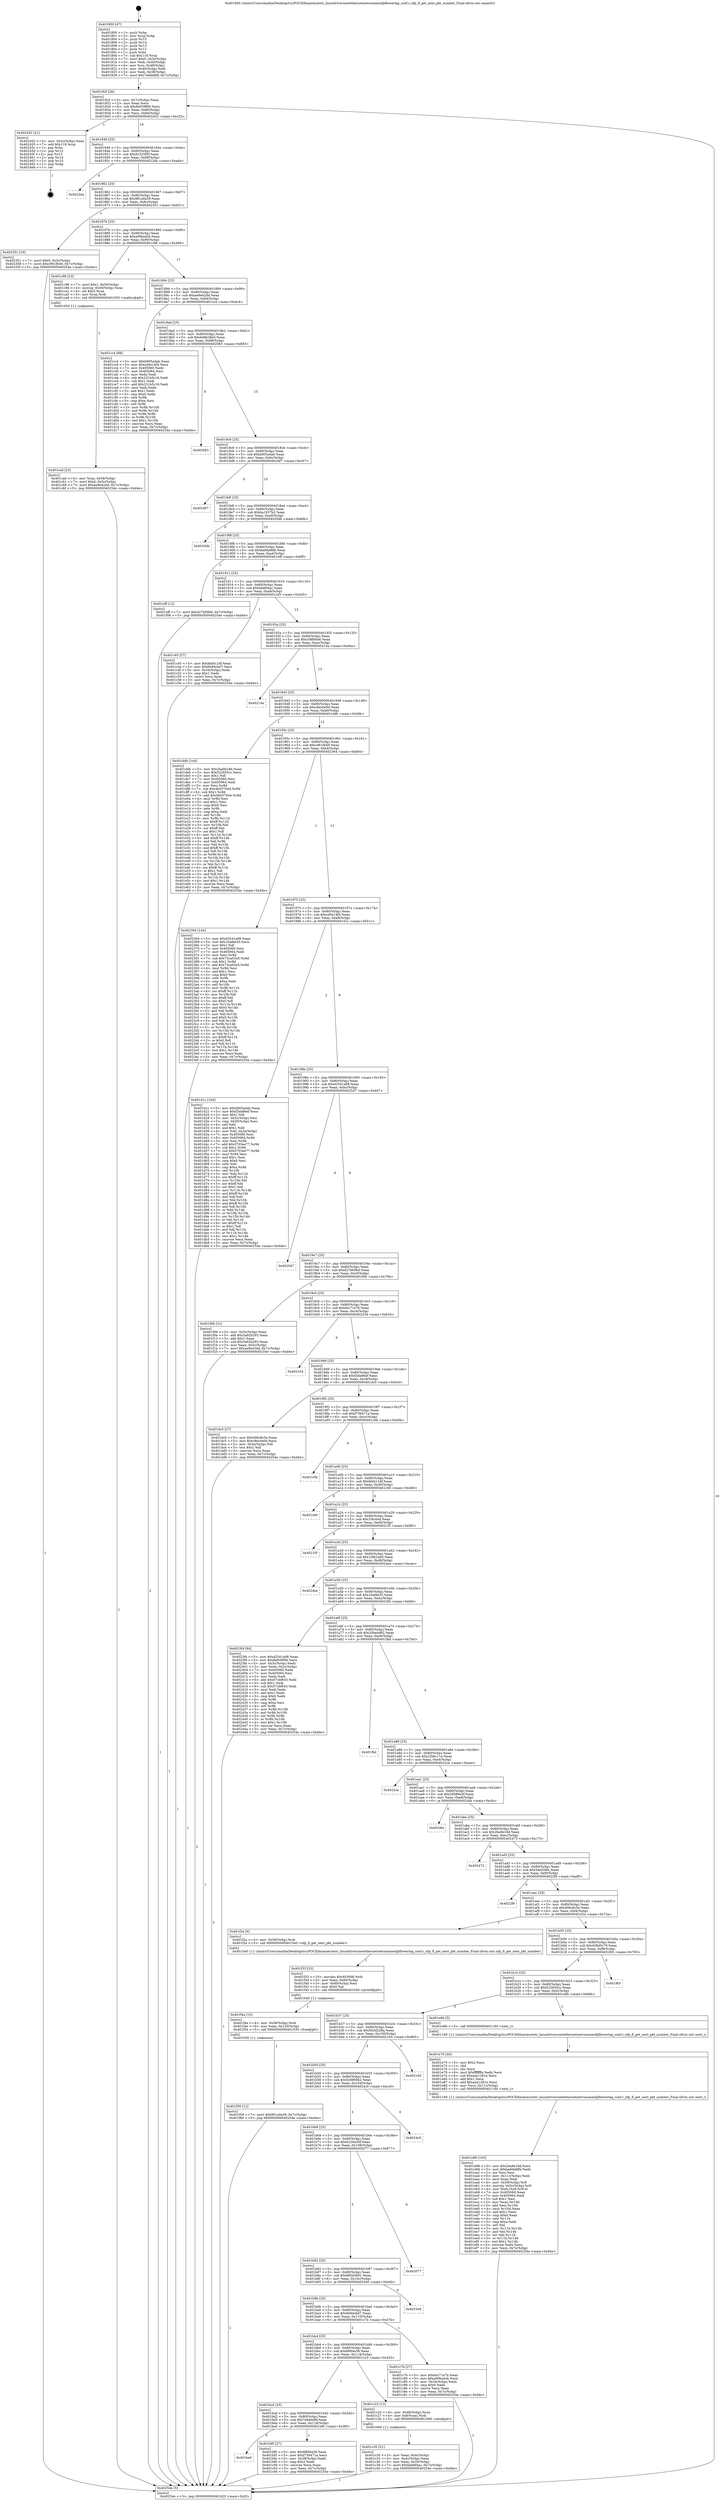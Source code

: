 digraph "0x401800" {
  label = "0x401800 (/mnt/c/Users/mathe/Desktop/tcc/POCII/binaries/extr_linuxdriversnetethernetnetronomenfpflowerlag_conf.c_nfp_fl_get_next_pkt_number_Final-ollvm.out::main(0))"
  labelloc = "t"
  node[shape=record]

  Entry [label="",width=0.3,height=0.3,shape=circle,fillcolor=black,style=filled]
  "0x40182f" [label="{
     0x40182f [26]\l
     | [instrs]\l
     &nbsp;&nbsp;0x40182f \<+3\>: mov -0x7c(%rbp),%eax\l
     &nbsp;&nbsp;0x401832 \<+2\>: mov %eax,%ecx\l
     &nbsp;&nbsp;0x401834 \<+6\>: sub $0x8e939f06,%ecx\l
     &nbsp;&nbsp;0x40183a \<+3\>: mov %eax,-0x80(%rbp)\l
     &nbsp;&nbsp;0x40183d \<+6\>: mov %ecx,-0x84(%rbp)\l
     &nbsp;&nbsp;0x401843 \<+6\>: je 0000000000402452 \<main+0xc52\>\l
  }"]
  "0x402452" [label="{
     0x402452 [21]\l
     | [instrs]\l
     &nbsp;&nbsp;0x402452 \<+3\>: mov -0x2c(%rbp),%eax\l
     &nbsp;&nbsp;0x402455 \<+7\>: add $0x118,%rsp\l
     &nbsp;&nbsp;0x40245c \<+1\>: pop %rbx\l
     &nbsp;&nbsp;0x40245d \<+2\>: pop %r12\l
     &nbsp;&nbsp;0x40245f \<+2\>: pop %r13\l
     &nbsp;&nbsp;0x402461 \<+2\>: pop %r14\l
     &nbsp;&nbsp;0x402463 \<+2\>: pop %r15\l
     &nbsp;&nbsp;0x402465 \<+1\>: pop %rbp\l
     &nbsp;&nbsp;0x402466 \<+1\>: ret\l
  }"]
  "0x401849" [label="{
     0x401849 [25]\l
     | [instrs]\l
     &nbsp;&nbsp;0x401849 \<+5\>: jmp 000000000040184e \<main+0x4e\>\l
     &nbsp;&nbsp;0x40184e \<+3\>: mov -0x80(%rbp),%eax\l
     &nbsp;&nbsp;0x401851 \<+5\>: sub $0x91525f5f,%eax\l
     &nbsp;&nbsp;0x401856 \<+6\>: mov %eax,-0x88(%rbp)\l
     &nbsp;&nbsp;0x40185c \<+6\>: je 00000000004022da \<main+0xada\>\l
  }"]
  Exit [label="",width=0.3,height=0.3,shape=circle,fillcolor=black,style=filled,peripheries=2]
  "0x4022da" [label="{
     0x4022da\l
  }", style=dashed]
  "0x401862" [label="{
     0x401862 [25]\l
     | [instrs]\l
     &nbsp;&nbsp;0x401862 \<+5\>: jmp 0000000000401867 \<main+0x67\>\l
     &nbsp;&nbsp;0x401867 \<+3\>: mov -0x80(%rbp),%eax\l
     &nbsp;&nbsp;0x40186a \<+5\>: sub $0x981a0a39,%eax\l
     &nbsp;&nbsp;0x40186f \<+6\>: mov %eax,-0x8c(%rbp)\l
     &nbsp;&nbsp;0x401875 \<+6\>: je 0000000000402351 \<main+0xb51\>\l
  }"]
  "0x401f59" [label="{
     0x401f59 [12]\l
     | [instrs]\l
     &nbsp;&nbsp;0x401f59 \<+7\>: movl $0x981a0a39,-0x7c(%rbp)\l
     &nbsp;&nbsp;0x401f60 \<+5\>: jmp 000000000040254e \<main+0xd4e\>\l
  }"]
  "0x402351" [label="{
     0x402351 [19]\l
     | [instrs]\l
     &nbsp;&nbsp;0x402351 \<+7\>: movl $0x0,-0x3c(%rbp)\l
     &nbsp;&nbsp;0x402358 \<+7\>: movl $0xc961fb49,-0x7c(%rbp)\l
     &nbsp;&nbsp;0x40235f \<+5\>: jmp 000000000040254e \<main+0xd4e\>\l
  }"]
  "0x40187b" [label="{
     0x40187b [25]\l
     | [instrs]\l
     &nbsp;&nbsp;0x40187b \<+5\>: jmp 0000000000401880 \<main+0x80\>\l
     &nbsp;&nbsp;0x401880 \<+3\>: mov -0x80(%rbp),%eax\l
     &nbsp;&nbsp;0x401883 \<+5\>: sub $0xa09badcb,%eax\l
     &nbsp;&nbsp;0x401888 \<+6\>: mov %eax,-0x90(%rbp)\l
     &nbsp;&nbsp;0x40188e \<+6\>: je 0000000000401c96 \<main+0x496\>\l
  }"]
  "0x401f4a" [label="{
     0x401f4a [15]\l
     | [instrs]\l
     &nbsp;&nbsp;0x401f4a \<+4\>: mov -0x58(%rbp),%rdi\l
     &nbsp;&nbsp;0x401f4e \<+6\>: mov %eax,-0x120(%rbp)\l
     &nbsp;&nbsp;0x401f54 \<+5\>: call 0000000000401030 \<free@plt\>\l
     | [calls]\l
     &nbsp;&nbsp;0x401030 \{1\} (unknown)\l
  }"]
  "0x401c96" [label="{
     0x401c96 [23]\l
     | [instrs]\l
     &nbsp;&nbsp;0x401c96 \<+7\>: movl $0x1,-0x50(%rbp)\l
     &nbsp;&nbsp;0x401c9d \<+4\>: movslq -0x50(%rbp),%rax\l
     &nbsp;&nbsp;0x401ca1 \<+4\>: shl $0x2,%rax\l
     &nbsp;&nbsp;0x401ca5 \<+3\>: mov %rax,%rdi\l
     &nbsp;&nbsp;0x401ca8 \<+5\>: call 0000000000401050 \<malloc@plt\>\l
     | [calls]\l
     &nbsp;&nbsp;0x401050 \{1\} (unknown)\l
  }"]
  "0x401894" [label="{
     0x401894 [25]\l
     | [instrs]\l
     &nbsp;&nbsp;0x401894 \<+5\>: jmp 0000000000401899 \<main+0x99\>\l
     &nbsp;&nbsp;0x401899 \<+3\>: mov -0x80(%rbp),%eax\l
     &nbsp;&nbsp;0x40189c \<+5\>: sub $0xae9e42dd,%eax\l
     &nbsp;&nbsp;0x4018a1 \<+6\>: mov %eax,-0x94(%rbp)\l
     &nbsp;&nbsp;0x4018a7 \<+6\>: je 0000000000401cc4 \<main+0x4c4\>\l
  }"]
  "0x401f33" [label="{
     0x401f33 [23]\l
     | [instrs]\l
     &nbsp;&nbsp;0x401f33 \<+10\>: movabs $0x4030d6,%rdi\l
     &nbsp;&nbsp;0x401f3d \<+3\>: mov %eax,-0x60(%rbp)\l
     &nbsp;&nbsp;0x401f40 \<+3\>: mov -0x60(%rbp),%esi\l
     &nbsp;&nbsp;0x401f43 \<+2\>: mov $0x0,%al\l
     &nbsp;&nbsp;0x401f45 \<+5\>: call 0000000000401040 \<printf@plt\>\l
     | [calls]\l
     &nbsp;&nbsp;0x401040 \{1\} (unknown)\l
  }"]
  "0x401cc4" [label="{
     0x401cc4 [88]\l
     | [instrs]\l
     &nbsp;&nbsp;0x401cc4 \<+5\>: mov $0xb905a4ab,%eax\l
     &nbsp;&nbsp;0x401cc9 \<+5\>: mov $0xcd0e14f4,%ecx\l
     &nbsp;&nbsp;0x401cce \<+7\>: mov 0x405060,%edx\l
     &nbsp;&nbsp;0x401cd5 \<+7\>: mov 0x405064,%esi\l
     &nbsp;&nbsp;0x401cdc \<+2\>: mov %edx,%edi\l
     &nbsp;&nbsp;0x401cde \<+6\>: sub $0x231b5c16,%edi\l
     &nbsp;&nbsp;0x401ce4 \<+3\>: sub $0x1,%edi\l
     &nbsp;&nbsp;0x401ce7 \<+6\>: add $0x231b5c16,%edi\l
     &nbsp;&nbsp;0x401ced \<+3\>: imul %edi,%edx\l
     &nbsp;&nbsp;0x401cf0 \<+3\>: and $0x1,%edx\l
     &nbsp;&nbsp;0x401cf3 \<+3\>: cmp $0x0,%edx\l
     &nbsp;&nbsp;0x401cf6 \<+4\>: sete %r8b\l
     &nbsp;&nbsp;0x401cfa \<+3\>: cmp $0xa,%esi\l
     &nbsp;&nbsp;0x401cfd \<+4\>: setl %r9b\l
     &nbsp;&nbsp;0x401d01 \<+3\>: mov %r8b,%r10b\l
     &nbsp;&nbsp;0x401d04 \<+3\>: and %r9b,%r10b\l
     &nbsp;&nbsp;0x401d07 \<+3\>: xor %r9b,%r8b\l
     &nbsp;&nbsp;0x401d0a \<+3\>: or %r8b,%r10b\l
     &nbsp;&nbsp;0x401d0d \<+4\>: test $0x1,%r10b\l
     &nbsp;&nbsp;0x401d11 \<+3\>: cmovne %ecx,%eax\l
     &nbsp;&nbsp;0x401d14 \<+3\>: mov %eax,-0x7c(%rbp)\l
     &nbsp;&nbsp;0x401d17 \<+5\>: jmp 000000000040254e \<main+0xd4e\>\l
  }"]
  "0x4018ad" [label="{
     0x4018ad [25]\l
     | [instrs]\l
     &nbsp;&nbsp;0x4018ad \<+5\>: jmp 00000000004018b2 \<main+0xb2\>\l
     &nbsp;&nbsp;0x4018b2 \<+3\>: mov -0x80(%rbp),%eax\l
     &nbsp;&nbsp;0x4018b5 \<+5\>: sub $0xb46b38e5,%eax\l
     &nbsp;&nbsp;0x4018ba \<+6\>: mov %eax,-0x98(%rbp)\l
     &nbsp;&nbsp;0x4018c0 \<+6\>: je 0000000000402083 \<main+0x883\>\l
  }"]
  "0x401e98" [label="{
     0x401e98 [103]\l
     | [instrs]\l
     &nbsp;&nbsp;0x401e98 \<+5\>: mov $0x2ba9e18d,%ecx\l
     &nbsp;&nbsp;0x401e9d \<+5\>: mov $0xba8da88b,%edx\l
     &nbsp;&nbsp;0x401ea2 \<+2\>: xor %esi,%esi\l
     &nbsp;&nbsp;0x401ea4 \<+6\>: mov -0x11c(%rbp),%edi\l
     &nbsp;&nbsp;0x401eaa \<+3\>: imul %eax,%edi\l
     &nbsp;&nbsp;0x401ead \<+4\>: mov -0x58(%rbp),%r8\l
     &nbsp;&nbsp;0x401eb1 \<+4\>: movslq -0x5c(%rbp),%r9\l
     &nbsp;&nbsp;0x401eb5 \<+4\>: mov %edi,(%r8,%r9,4)\l
     &nbsp;&nbsp;0x401eb9 \<+7\>: mov 0x405060,%eax\l
     &nbsp;&nbsp;0x401ec0 \<+7\>: mov 0x405064,%edi\l
     &nbsp;&nbsp;0x401ec7 \<+3\>: sub $0x1,%esi\l
     &nbsp;&nbsp;0x401eca \<+3\>: mov %eax,%r10d\l
     &nbsp;&nbsp;0x401ecd \<+3\>: add %esi,%r10d\l
     &nbsp;&nbsp;0x401ed0 \<+4\>: imul %r10d,%eax\l
     &nbsp;&nbsp;0x401ed4 \<+3\>: and $0x1,%eax\l
     &nbsp;&nbsp;0x401ed7 \<+3\>: cmp $0x0,%eax\l
     &nbsp;&nbsp;0x401eda \<+4\>: sete %r11b\l
     &nbsp;&nbsp;0x401ede \<+3\>: cmp $0xa,%edi\l
     &nbsp;&nbsp;0x401ee1 \<+3\>: setl %bl\l
     &nbsp;&nbsp;0x401ee4 \<+3\>: mov %r11b,%r14b\l
     &nbsp;&nbsp;0x401ee7 \<+3\>: and %bl,%r14b\l
     &nbsp;&nbsp;0x401eea \<+3\>: xor %bl,%r11b\l
     &nbsp;&nbsp;0x401eed \<+3\>: or %r11b,%r14b\l
     &nbsp;&nbsp;0x401ef0 \<+4\>: test $0x1,%r14b\l
     &nbsp;&nbsp;0x401ef4 \<+3\>: cmovne %edx,%ecx\l
     &nbsp;&nbsp;0x401ef7 \<+3\>: mov %ecx,-0x7c(%rbp)\l
     &nbsp;&nbsp;0x401efa \<+5\>: jmp 000000000040254e \<main+0xd4e\>\l
  }"]
  "0x402083" [label="{
     0x402083\l
  }", style=dashed]
  "0x4018c6" [label="{
     0x4018c6 [25]\l
     | [instrs]\l
     &nbsp;&nbsp;0x4018c6 \<+5\>: jmp 00000000004018cb \<main+0xcb\>\l
     &nbsp;&nbsp;0x4018cb \<+3\>: mov -0x80(%rbp),%eax\l
     &nbsp;&nbsp;0x4018ce \<+5\>: sub $0xb905a4ab,%eax\l
     &nbsp;&nbsp;0x4018d3 \<+6\>: mov %eax,-0x9c(%rbp)\l
     &nbsp;&nbsp;0x4018d9 \<+6\>: je 0000000000402467 \<main+0xc67\>\l
  }"]
  "0x401e70" [label="{
     0x401e70 [40]\l
     | [instrs]\l
     &nbsp;&nbsp;0x401e70 \<+5\>: mov $0x2,%ecx\l
     &nbsp;&nbsp;0x401e75 \<+1\>: cltd\l
     &nbsp;&nbsp;0x401e76 \<+2\>: idiv %ecx\l
     &nbsp;&nbsp;0x401e78 \<+6\>: imul $0xfffffffe,%edx,%ecx\l
     &nbsp;&nbsp;0x401e7e \<+6\>: sub $0xaa41281e,%ecx\l
     &nbsp;&nbsp;0x401e84 \<+3\>: add $0x1,%ecx\l
     &nbsp;&nbsp;0x401e87 \<+6\>: add $0xaa41281e,%ecx\l
     &nbsp;&nbsp;0x401e8d \<+6\>: mov %ecx,-0x11c(%rbp)\l
     &nbsp;&nbsp;0x401e93 \<+5\>: call 0000000000401160 \<next_i\>\l
     | [calls]\l
     &nbsp;&nbsp;0x401160 \{1\} (/mnt/c/Users/mathe/Desktop/tcc/POCII/binaries/extr_linuxdriversnetethernetnetronomenfpflowerlag_conf.c_nfp_fl_get_next_pkt_number_Final-ollvm.out::next_i)\l
  }"]
  "0x402467" [label="{
     0x402467\l
  }", style=dashed]
  "0x4018df" [label="{
     0x4018df [25]\l
     | [instrs]\l
     &nbsp;&nbsp;0x4018df \<+5\>: jmp 00000000004018e4 \<main+0xe4\>\l
     &nbsp;&nbsp;0x4018e4 \<+3\>: mov -0x80(%rbp),%eax\l
     &nbsp;&nbsp;0x4018e7 \<+5\>: sub $0xba1937b2,%eax\l
     &nbsp;&nbsp;0x4018ec \<+6\>: mov %eax,-0xa0(%rbp)\l
     &nbsp;&nbsp;0x4018f2 \<+6\>: je 00000000004020db \<main+0x8db\>\l
  }"]
  "0x401cad" [label="{
     0x401cad [23]\l
     | [instrs]\l
     &nbsp;&nbsp;0x401cad \<+4\>: mov %rax,-0x58(%rbp)\l
     &nbsp;&nbsp;0x401cb1 \<+7\>: movl $0x0,-0x5c(%rbp)\l
     &nbsp;&nbsp;0x401cb8 \<+7\>: movl $0xae9e42dd,-0x7c(%rbp)\l
     &nbsp;&nbsp;0x401cbf \<+5\>: jmp 000000000040254e \<main+0xd4e\>\l
  }"]
  "0x4020db" [label="{
     0x4020db\l
  }", style=dashed]
  "0x4018f8" [label="{
     0x4018f8 [25]\l
     | [instrs]\l
     &nbsp;&nbsp;0x4018f8 \<+5\>: jmp 00000000004018fd \<main+0xfd\>\l
     &nbsp;&nbsp;0x4018fd \<+3\>: mov -0x80(%rbp),%eax\l
     &nbsp;&nbsp;0x401900 \<+5\>: sub $0xba8da88b,%eax\l
     &nbsp;&nbsp;0x401905 \<+6\>: mov %eax,-0xa4(%rbp)\l
     &nbsp;&nbsp;0x40190b \<+6\>: je 0000000000401eff \<main+0x6ff\>\l
  }"]
  "0x401c30" [label="{
     0x401c30 [21]\l
     | [instrs]\l
     &nbsp;&nbsp;0x401c30 \<+3\>: mov %eax,-0x4c(%rbp)\l
     &nbsp;&nbsp;0x401c33 \<+3\>: mov -0x4c(%rbp),%eax\l
     &nbsp;&nbsp;0x401c36 \<+3\>: mov %eax,-0x34(%rbp)\l
     &nbsp;&nbsp;0x401c39 \<+7\>: movl $0xbbd6f4ac,-0x7c(%rbp)\l
     &nbsp;&nbsp;0x401c40 \<+5\>: jmp 000000000040254e \<main+0xd4e\>\l
  }"]
  "0x401eff" [label="{
     0x401eff [12]\l
     | [instrs]\l
     &nbsp;&nbsp;0x401eff \<+7\>: movl $0xd27b09bd,-0x7c(%rbp)\l
     &nbsp;&nbsp;0x401f06 \<+5\>: jmp 000000000040254e \<main+0xd4e\>\l
  }"]
  "0x401911" [label="{
     0x401911 [25]\l
     | [instrs]\l
     &nbsp;&nbsp;0x401911 \<+5\>: jmp 0000000000401916 \<main+0x116\>\l
     &nbsp;&nbsp;0x401916 \<+3\>: mov -0x80(%rbp),%eax\l
     &nbsp;&nbsp;0x401919 \<+5\>: sub $0xbbd6f4ac,%eax\l
     &nbsp;&nbsp;0x40191e \<+6\>: mov %eax,-0xa8(%rbp)\l
     &nbsp;&nbsp;0x401924 \<+6\>: je 0000000000401c45 \<main+0x445\>\l
  }"]
  "0x401800" [label="{
     0x401800 [47]\l
     | [instrs]\l
     &nbsp;&nbsp;0x401800 \<+1\>: push %rbp\l
     &nbsp;&nbsp;0x401801 \<+3\>: mov %rsp,%rbp\l
     &nbsp;&nbsp;0x401804 \<+2\>: push %r15\l
     &nbsp;&nbsp;0x401806 \<+2\>: push %r14\l
     &nbsp;&nbsp;0x401808 \<+2\>: push %r13\l
     &nbsp;&nbsp;0x40180a \<+2\>: push %r12\l
     &nbsp;&nbsp;0x40180c \<+1\>: push %rbx\l
     &nbsp;&nbsp;0x40180d \<+7\>: sub $0x118,%rsp\l
     &nbsp;&nbsp;0x401814 \<+7\>: movl $0x0,-0x3c(%rbp)\l
     &nbsp;&nbsp;0x40181b \<+3\>: mov %edi,-0x40(%rbp)\l
     &nbsp;&nbsp;0x40181e \<+4\>: mov %rsi,-0x48(%rbp)\l
     &nbsp;&nbsp;0x401822 \<+3\>: mov -0x40(%rbp),%edi\l
     &nbsp;&nbsp;0x401825 \<+3\>: mov %edi,-0x38(%rbp)\l
     &nbsp;&nbsp;0x401828 \<+7\>: movl $0x7e6ddd9f,-0x7c(%rbp)\l
  }"]
  "0x401c45" [label="{
     0x401c45 [27]\l
     | [instrs]\l
     &nbsp;&nbsp;0x401c45 \<+5\>: mov $0xfdd4124f,%eax\l
     &nbsp;&nbsp;0x401c4a \<+5\>: mov $0x6b84cbd7,%ecx\l
     &nbsp;&nbsp;0x401c4f \<+3\>: mov -0x34(%rbp),%edx\l
     &nbsp;&nbsp;0x401c52 \<+3\>: cmp $0x1,%edx\l
     &nbsp;&nbsp;0x401c55 \<+3\>: cmovl %ecx,%eax\l
     &nbsp;&nbsp;0x401c58 \<+3\>: mov %eax,-0x7c(%rbp)\l
     &nbsp;&nbsp;0x401c5b \<+5\>: jmp 000000000040254e \<main+0xd4e\>\l
  }"]
  "0x40192a" [label="{
     0x40192a [25]\l
     | [instrs]\l
     &nbsp;&nbsp;0x40192a \<+5\>: jmp 000000000040192f \<main+0x12f\>\l
     &nbsp;&nbsp;0x40192f \<+3\>: mov -0x80(%rbp),%eax\l
     &nbsp;&nbsp;0x401932 \<+5\>: sub $0xc58f00a6,%eax\l
     &nbsp;&nbsp;0x401937 \<+6\>: mov %eax,-0xac(%rbp)\l
     &nbsp;&nbsp;0x40193d \<+6\>: je 000000000040214a \<main+0x94a\>\l
  }"]
  "0x40254e" [label="{
     0x40254e [5]\l
     | [instrs]\l
     &nbsp;&nbsp;0x40254e \<+5\>: jmp 000000000040182f \<main+0x2f\>\l
  }"]
  "0x40214a" [label="{
     0x40214a\l
  }", style=dashed]
  "0x401943" [label="{
     0x401943 [25]\l
     | [instrs]\l
     &nbsp;&nbsp;0x401943 \<+5\>: jmp 0000000000401948 \<main+0x148\>\l
     &nbsp;&nbsp;0x401948 \<+3\>: mov -0x80(%rbp),%eax\l
     &nbsp;&nbsp;0x40194b \<+5\>: sub $0xc8ec0e0d,%eax\l
     &nbsp;&nbsp;0x401950 \<+6\>: mov %eax,-0xb0(%rbp)\l
     &nbsp;&nbsp;0x401956 \<+6\>: je 0000000000401ddb \<main+0x5db\>\l
  }"]
  "0x401be6" [label="{
     0x401be6\l
  }", style=dashed]
  "0x401ddb" [label="{
     0x401ddb [144]\l
     | [instrs]\l
     &nbsp;&nbsp;0x401ddb \<+5\>: mov $0x2ba9e18d,%eax\l
     &nbsp;&nbsp;0x401de0 \<+5\>: mov $0x522655cc,%ecx\l
     &nbsp;&nbsp;0x401de5 \<+2\>: mov $0x1,%dl\l
     &nbsp;&nbsp;0x401de7 \<+7\>: mov 0x405060,%esi\l
     &nbsp;&nbsp;0x401dee \<+7\>: mov 0x405064,%edi\l
     &nbsp;&nbsp;0x401df5 \<+3\>: mov %esi,%r8d\l
     &nbsp;&nbsp;0x401df8 \<+7\>: sub $0x4b037044,%r8d\l
     &nbsp;&nbsp;0x401dff \<+4\>: sub $0x1,%r8d\l
     &nbsp;&nbsp;0x401e03 \<+7\>: add $0x4b037044,%r8d\l
     &nbsp;&nbsp;0x401e0a \<+4\>: imul %r8d,%esi\l
     &nbsp;&nbsp;0x401e0e \<+3\>: and $0x1,%esi\l
     &nbsp;&nbsp;0x401e11 \<+3\>: cmp $0x0,%esi\l
     &nbsp;&nbsp;0x401e14 \<+4\>: sete %r9b\l
     &nbsp;&nbsp;0x401e18 \<+3\>: cmp $0xa,%edi\l
     &nbsp;&nbsp;0x401e1b \<+4\>: setl %r10b\l
     &nbsp;&nbsp;0x401e1f \<+3\>: mov %r9b,%r11b\l
     &nbsp;&nbsp;0x401e22 \<+4\>: xor $0xff,%r11b\l
     &nbsp;&nbsp;0x401e26 \<+3\>: mov %r10b,%bl\l
     &nbsp;&nbsp;0x401e29 \<+3\>: xor $0xff,%bl\l
     &nbsp;&nbsp;0x401e2c \<+3\>: xor $0x1,%dl\l
     &nbsp;&nbsp;0x401e2f \<+3\>: mov %r11b,%r14b\l
     &nbsp;&nbsp;0x401e32 \<+4\>: and $0xff,%r14b\l
     &nbsp;&nbsp;0x401e36 \<+3\>: and %dl,%r9b\l
     &nbsp;&nbsp;0x401e39 \<+3\>: mov %bl,%r15b\l
     &nbsp;&nbsp;0x401e3c \<+4\>: and $0xff,%r15b\l
     &nbsp;&nbsp;0x401e40 \<+3\>: and %dl,%r10b\l
     &nbsp;&nbsp;0x401e43 \<+3\>: or %r9b,%r14b\l
     &nbsp;&nbsp;0x401e46 \<+3\>: or %r10b,%r15b\l
     &nbsp;&nbsp;0x401e49 \<+3\>: xor %r15b,%r14b\l
     &nbsp;&nbsp;0x401e4c \<+3\>: or %bl,%r11b\l
     &nbsp;&nbsp;0x401e4f \<+4\>: xor $0xff,%r11b\l
     &nbsp;&nbsp;0x401e53 \<+3\>: or $0x1,%dl\l
     &nbsp;&nbsp;0x401e56 \<+3\>: and %dl,%r11b\l
     &nbsp;&nbsp;0x401e59 \<+3\>: or %r11b,%r14b\l
     &nbsp;&nbsp;0x401e5c \<+4\>: test $0x1,%r14b\l
     &nbsp;&nbsp;0x401e60 \<+3\>: cmovne %ecx,%eax\l
     &nbsp;&nbsp;0x401e63 \<+3\>: mov %eax,-0x7c(%rbp)\l
     &nbsp;&nbsp;0x401e66 \<+5\>: jmp 000000000040254e \<main+0xd4e\>\l
  }"]
  "0x40195c" [label="{
     0x40195c [25]\l
     | [instrs]\l
     &nbsp;&nbsp;0x40195c \<+5\>: jmp 0000000000401961 \<main+0x161\>\l
     &nbsp;&nbsp;0x401961 \<+3\>: mov -0x80(%rbp),%eax\l
     &nbsp;&nbsp;0x401964 \<+5\>: sub $0xc961fb49,%eax\l
     &nbsp;&nbsp;0x401969 \<+6\>: mov %eax,-0xb4(%rbp)\l
     &nbsp;&nbsp;0x40196f \<+6\>: je 0000000000402364 \<main+0xb64\>\l
  }"]
  "0x401bf0" [label="{
     0x401bf0 [27]\l
     | [instrs]\l
     &nbsp;&nbsp;0x401bf0 \<+5\>: mov $0x6f6f4a38,%eax\l
     &nbsp;&nbsp;0x401bf5 \<+5\>: mov $0xf739471a,%ecx\l
     &nbsp;&nbsp;0x401bfa \<+3\>: mov -0x38(%rbp),%edx\l
     &nbsp;&nbsp;0x401bfd \<+3\>: cmp $0x2,%edx\l
     &nbsp;&nbsp;0x401c00 \<+3\>: cmovne %ecx,%eax\l
     &nbsp;&nbsp;0x401c03 \<+3\>: mov %eax,-0x7c(%rbp)\l
     &nbsp;&nbsp;0x401c06 \<+5\>: jmp 000000000040254e \<main+0xd4e\>\l
  }"]
  "0x402364" [label="{
     0x402364 [144]\l
     | [instrs]\l
     &nbsp;&nbsp;0x402364 \<+5\>: mov $0xd2541a98,%eax\l
     &nbsp;&nbsp;0x402369 \<+5\>: mov $0x16afde35,%ecx\l
     &nbsp;&nbsp;0x40236e \<+2\>: mov $0x1,%dl\l
     &nbsp;&nbsp;0x402370 \<+7\>: mov 0x405060,%esi\l
     &nbsp;&nbsp;0x402377 \<+7\>: mov 0x405064,%edi\l
     &nbsp;&nbsp;0x40237e \<+3\>: mov %esi,%r8d\l
     &nbsp;&nbsp;0x402381 \<+7\>: sub $0x73ca03e5,%r8d\l
     &nbsp;&nbsp;0x402388 \<+4\>: sub $0x1,%r8d\l
     &nbsp;&nbsp;0x40238c \<+7\>: add $0x73ca03e5,%r8d\l
     &nbsp;&nbsp;0x402393 \<+4\>: imul %r8d,%esi\l
     &nbsp;&nbsp;0x402397 \<+3\>: and $0x1,%esi\l
     &nbsp;&nbsp;0x40239a \<+3\>: cmp $0x0,%esi\l
     &nbsp;&nbsp;0x40239d \<+4\>: sete %r9b\l
     &nbsp;&nbsp;0x4023a1 \<+3\>: cmp $0xa,%edi\l
     &nbsp;&nbsp;0x4023a4 \<+4\>: setl %r10b\l
     &nbsp;&nbsp;0x4023a8 \<+3\>: mov %r9b,%r11b\l
     &nbsp;&nbsp;0x4023ab \<+4\>: xor $0xff,%r11b\l
     &nbsp;&nbsp;0x4023af \<+3\>: mov %r10b,%bl\l
     &nbsp;&nbsp;0x4023b2 \<+3\>: xor $0xff,%bl\l
     &nbsp;&nbsp;0x4023b5 \<+3\>: xor $0x0,%dl\l
     &nbsp;&nbsp;0x4023b8 \<+3\>: mov %r11b,%r14b\l
     &nbsp;&nbsp;0x4023bb \<+4\>: and $0x0,%r14b\l
     &nbsp;&nbsp;0x4023bf \<+3\>: and %dl,%r9b\l
     &nbsp;&nbsp;0x4023c2 \<+3\>: mov %bl,%r15b\l
     &nbsp;&nbsp;0x4023c5 \<+4\>: and $0x0,%r15b\l
     &nbsp;&nbsp;0x4023c9 \<+3\>: and %dl,%r10b\l
     &nbsp;&nbsp;0x4023cc \<+3\>: or %r9b,%r14b\l
     &nbsp;&nbsp;0x4023cf \<+3\>: or %r10b,%r15b\l
     &nbsp;&nbsp;0x4023d2 \<+3\>: xor %r15b,%r14b\l
     &nbsp;&nbsp;0x4023d5 \<+3\>: or %bl,%r11b\l
     &nbsp;&nbsp;0x4023d8 \<+4\>: xor $0xff,%r11b\l
     &nbsp;&nbsp;0x4023dc \<+3\>: or $0x0,%dl\l
     &nbsp;&nbsp;0x4023df \<+3\>: and %dl,%r11b\l
     &nbsp;&nbsp;0x4023e2 \<+3\>: or %r11b,%r14b\l
     &nbsp;&nbsp;0x4023e5 \<+4\>: test $0x1,%r14b\l
     &nbsp;&nbsp;0x4023e9 \<+3\>: cmovne %ecx,%eax\l
     &nbsp;&nbsp;0x4023ec \<+3\>: mov %eax,-0x7c(%rbp)\l
     &nbsp;&nbsp;0x4023ef \<+5\>: jmp 000000000040254e \<main+0xd4e\>\l
  }"]
  "0x401975" [label="{
     0x401975 [25]\l
     | [instrs]\l
     &nbsp;&nbsp;0x401975 \<+5\>: jmp 000000000040197a \<main+0x17a\>\l
     &nbsp;&nbsp;0x40197a \<+3\>: mov -0x80(%rbp),%eax\l
     &nbsp;&nbsp;0x40197d \<+5\>: sub $0xcd0e14f4,%eax\l
     &nbsp;&nbsp;0x401982 \<+6\>: mov %eax,-0xb8(%rbp)\l
     &nbsp;&nbsp;0x401988 \<+6\>: je 0000000000401d1c \<main+0x51c\>\l
  }"]
  "0x401bcd" [label="{
     0x401bcd [25]\l
     | [instrs]\l
     &nbsp;&nbsp;0x401bcd \<+5\>: jmp 0000000000401bd2 \<main+0x3d2\>\l
     &nbsp;&nbsp;0x401bd2 \<+3\>: mov -0x80(%rbp),%eax\l
     &nbsp;&nbsp;0x401bd5 \<+5\>: sub $0x7e6ddd9f,%eax\l
     &nbsp;&nbsp;0x401bda \<+6\>: mov %eax,-0x118(%rbp)\l
     &nbsp;&nbsp;0x401be0 \<+6\>: je 0000000000401bf0 \<main+0x3f0\>\l
  }"]
  "0x401d1c" [label="{
     0x401d1c [164]\l
     | [instrs]\l
     &nbsp;&nbsp;0x401d1c \<+5\>: mov $0xb905a4ab,%eax\l
     &nbsp;&nbsp;0x401d21 \<+5\>: mov $0xf3da86ef,%ecx\l
     &nbsp;&nbsp;0x401d26 \<+2\>: mov $0x1,%dl\l
     &nbsp;&nbsp;0x401d28 \<+3\>: mov -0x5c(%rbp),%esi\l
     &nbsp;&nbsp;0x401d2b \<+3\>: cmp -0x50(%rbp),%esi\l
     &nbsp;&nbsp;0x401d2e \<+4\>: setl %dil\l
     &nbsp;&nbsp;0x401d32 \<+4\>: and $0x1,%dil\l
     &nbsp;&nbsp;0x401d36 \<+4\>: mov %dil,-0x2e(%rbp)\l
     &nbsp;&nbsp;0x401d3a \<+7\>: mov 0x405060,%esi\l
     &nbsp;&nbsp;0x401d41 \<+8\>: mov 0x405064,%r8d\l
     &nbsp;&nbsp;0x401d49 \<+3\>: mov %esi,%r9d\l
     &nbsp;&nbsp;0x401d4c \<+7\>: add $0x5703ee77,%r9d\l
     &nbsp;&nbsp;0x401d53 \<+4\>: sub $0x1,%r9d\l
     &nbsp;&nbsp;0x401d57 \<+7\>: sub $0x5703ee77,%r9d\l
     &nbsp;&nbsp;0x401d5e \<+4\>: imul %r9d,%esi\l
     &nbsp;&nbsp;0x401d62 \<+3\>: and $0x1,%esi\l
     &nbsp;&nbsp;0x401d65 \<+3\>: cmp $0x0,%esi\l
     &nbsp;&nbsp;0x401d68 \<+4\>: sete %dil\l
     &nbsp;&nbsp;0x401d6c \<+4\>: cmp $0xa,%r8d\l
     &nbsp;&nbsp;0x401d70 \<+4\>: setl %r10b\l
     &nbsp;&nbsp;0x401d74 \<+3\>: mov %dil,%r11b\l
     &nbsp;&nbsp;0x401d77 \<+4\>: xor $0xff,%r11b\l
     &nbsp;&nbsp;0x401d7b \<+3\>: mov %r10b,%bl\l
     &nbsp;&nbsp;0x401d7e \<+3\>: xor $0xff,%bl\l
     &nbsp;&nbsp;0x401d81 \<+3\>: xor $0x1,%dl\l
     &nbsp;&nbsp;0x401d84 \<+3\>: mov %r11b,%r14b\l
     &nbsp;&nbsp;0x401d87 \<+4\>: and $0xff,%r14b\l
     &nbsp;&nbsp;0x401d8b \<+3\>: and %dl,%dil\l
     &nbsp;&nbsp;0x401d8e \<+3\>: mov %bl,%r15b\l
     &nbsp;&nbsp;0x401d91 \<+4\>: and $0xff,%r15b\l
     &nbsp;&nbsp;0x401d95 \<+3\>: and %dl,%r10b\l
     &nbsp;&nbsp;0x401d98 \<+3\>: or %dil,%r14b\l
     &nbsp;&nbsp;0x401d9b \<+3\>: or %r10b,%r15b\l
     &nbsp;&nbsp;0x401d9e \<+3\>: xor %r15b,%r14b\l
     &nbsp;&nbsp;0x401da1 \<+3\>: or %bl,%r11b\l
     &nbsp;&nbsp;0x401da4 \<+4\>: xor $0xff,%r11b\l
     &nbsp;&nbsp;0x401da8 \<+3\>: or $0x1,%dl\l
     &nbsp;&nbsp;0x401dab \<+3\>: and %dl,%r11b\l
     &nbsp;&nbsp;0x401dae \<+3\>: or %r11b,%r14b\l
     &nbsp;&nbsp;0x401db1 \<+4\>: test $0x1,%r14b\l
     &nbsp;&nbsp;0x401db5 \<+3\>: cmovne %ecx,%eax\l
     &nbsp;&nbsp;0x401db8 \<+3\>: mov %eax,-0x7c(%rbp)\l
     &nbsp;&nbsp;0x401dbb \<+5\>: jmp 000000000040254e \<main+0xd4e\>\l
  }"]
  "0x40198e" [label="{
     0x40198e [25]\l
     | [instrs]\l
     &nbsp;&nbsp;0x40198e \<+5\>: jmp 0000000000401993 \<main+0x193\>\l
     &nbsp;&nbsp;0x401993 \<+3\>: mov -0x80(%rbp),%eax\l
     &nbsp;&nbsp;0x401996 \<+5\>: sub $0xd2541a98,%eax\l
     &nbsp;&nbsp;0x40199b \<+6\>: mov %eax,-0xbc(%rbp)\l
     &nbsp;&nbsp;0x4019a1 \<+6\>: je 0000000000402547 \<main+0xd47\>\l
  }"]
  "0x401c23" [label="{
     0x401c23 [13]\l
     | [instrs]\l
     &nbsp;&nbsp;0x401c23 \<+4\>: mov -0x48(%rbp),%rax\l
     &nbsp;&nbsp;0x401c27 \<+4\>: mov 0x8(%rax),%rdi\l
     &nbsp;&nbsp;0x401c2b \<+5\>: call 0000000000401060 \<atoi@plt\>\l
     | [calls]\l
     &nbsp;&nbsp;0x401060 \{1\} (unknown)\l
  }"]
  "0x402547" [label="{
     0x402547\l
  }", style=dashed]
  "0x4019a7" [label="{
     0x4019a7 [25]\l
     | [instrs]\l
     &nbsp;&nbsp;0x4019a7 \<+5\>: jmp 00000000004019ac \<main+0x1ac\>\l
     &nbsp;&nbsp;0x4019ac \<+3\>: mov -0x80(%rbp),%eax\l
     &nbsp;&nbsp;0x4019af \<+5\>: sub $0xd27b09bd,%eax\l
     &nbsp;&nbsp;0x4019b4 \<+6\>: mov %eax,-0xc0(%rbp)\l
     &nbsp;&nbsp;0x4019ba \<+6\>: je 0000000000401f0b \<main+0x70b\>\l
  }"]
  "0x401bb4" [label="{
     0x401bb4 [25]\l
     | [instrs]\l
     &nbsp;&nbsp;0x401bb4 \<+5\>: jmp 0000000000401bb9 \<main+0x3b9\>\l
     &nbsp;&nbsp;0x401bb9 \<+3\>: mov -0x80(%rbp),%eax\l
     &nbsp;&nbsp;0x401bbc \<+5\>: sub $0x6f6f4a38,%eax\l
     &nbsp;&nbsp;0x401bc1 \<+6\>: mov %eax,-0x114(%rbp)\l
     &nbsp;&nbsp;0x401bc7 \<+6\>: je 0000000000401c23 \<main+0x423\>\l
  }"]
  "0x401f0b" [label="{
     0x401f0b [31]\l
     | [instrs]\l
     &nbsp;&nbsp;0x401f0b \<+3\>: mov -0x5c(%rbp),%eax\l
     &nbsp;&nbsp;0x401f0e \<+5\>: add $0x3a92b293,%eax\l
     &nbsp;&nbsp;0x401f13 \<+3\>: add $0x1,%eax\l
     &nbsp;&nbsp;0x401f16 \<+5\>: sub $0x3a92b293,%eax\l
     &nbsp;&nbsp;0x401f1b \<+3\>: mov %eax,-0x5c(%rbp)\l
     &nbsp;&nbsp;0x401f1e \<+7\>: movl $0xae9e42dd,-0x7c(%rbp)\l
     &nbsp;&nbsp;0x401f25 \<+5\>: jmp 000000000040254e \<main+0xd4e\>\l
  }"]
  "0x4019c0" [label="{
     0x4019c0 [25]\l
     | [instrs]\l
     &nbsp;&nbsp;0x4019c0 \<+5\>: jmp 00000000004019c5 \<main+0x1c5\>\l
     &nbsp;&nbsp;0x4019c5 \<+3\>: mov -0x80(%rbp),%eax\l
     &nbsp;&nbsp;0x4019c8 \<+5\>: sub $0xdcc71e7b,%eax\l
     &nbsp;&nbsp;0x4019cd \<+6\>: mov %eax,-0xc4(%rbp)\l
     &nbsp;&nbsp;0x4019d3 \<+6\>: je 0000000000402334 \<main+0xb34\>\l
  }"]
  "0x401c7b" [label="{
     0x401c7b [27]\l
     | [instrs]\l
     &nbsp;&nbsp;0x401c7b \<+5\>: mov $0xdcc71e7b,%eax\l
     &nbsp;&nbsp;0x401c80 \<+5\>: mov $0xa09badcb,%ecx\l
     &nbsp;&nbsp;0x401c85 \<+3\>: mov -0x34(%rbp),%edx\l
     &nbsp;&nbsp;0x401c88 \<+3\>: cmp $0x0,%edx\l
     &nbsp;&nbsp;0x401c8b \<+3\>: cmove %ecx,%eax\l
     &nbsp;&nbsp;0x401c8e \<+3\>: mov %eax,-0x7c(%rbp)\l
     &nbsp;&nbsp;0x401c91 \<+5\>: jmp 000000000040254e \<main+0xd4e\>\l
  }"]
  "0x402334" [label="{
     0x402334\l
  }", style=dashed]
  "0x4019d9" [label="{
     0x4019d9 [25]\l
     | [instrs]\l
     &nbsp;&nbsp;0x4019d9 \<+5\>: jmp 00000000004019de \<main+0x1de\>\l
     &nbsp;&nbsp;0x4019de \<+3\>: mov -0x80(%rbp),%eax\l
     &nbsp;&nbsp;0x4019e1 \<+5\>: sub $0xf3da86ef,%eax\l
     &nbsp;&nbsp;0x4019e6 \<+6\>: mov %eax,-0xc8(%rbp)\l
     &nbsp;&nbsp;0x4019ec \<+6\>: je 0000000000401dc0 \<main+0x5c0\>\l
  }"]
  "0x401b9b" [label="{
     0x401b9b [25]\l
     | [instrs]\l
     &nbsp;&nbsp;0x401b9b \<+5\>: jmp 0000000000401ba0 \<main+0x3a0\>\l
     &nbsp;&nbsp;0x401ba0 \<+3\>: mov -0x80(%rbp),%eax\l
     &nbsp;&nbsp;0x401ba3 \<+5\>: sub $0x6b84cbd7,%eax\l
     &nbsp;&nbsp;0x401ba8 \<+6\>: mov %eax,-0x110(%rbp)\l
     &nbsp;&nbsp;0x401bae \<+6\>: je 0000000000401c7b \<main+0x47b\>\l
  }"]
  "0x401dc0" [label="{
     0x401dc0 [27]\l
     | [instrs]\l
     &nbsp;&nbsp;0x401dc0 \<+5\>: mov $0x406c8c5e,%eax\l
     &nbsp;&nbsp;0x401dc5 \<+5\>: mov $0xc8ec0e0d,%ecx\l
     &nbsp;&nbsp;0x401dca \<+3\>: mov -0x2e(%rbp),%dl\l
     &nbsp;&nbsp;0x401dcd \<+3\>: test $0x1,%dl\l
     &nbsp;&nbsp;0x401dd0 \<+3\>: cmovne %ecx,%eax\l
     &nbsp;&nbsp;0x401dd3 \<+3\>: mov %eax,-0x7c(%rbp)\l
     &nbsp;&nbsp;0x401dd6 \<+5\>: jmp 000000000040254e \<main+0xd4e\>\l
  }"]
  "0x4019f2" [label="{
     0x4019f2 [25]\l
     | [instrs]\l
     &nbsp;&nbsp;0x4019f2 \<+5\>: jmp 00000000004019f7 \<main+0x1f7\>\l
     &nbsp;&nbsp;0x4019f7 \<+3\>: mov -0x80(%rbp),%eax\l
     &nbsp;&nbsp;0x4019fa \<+5\>: sub $0xf739471a,%eax\l
     &nbsp;&nbsp;0x4019ff \<+6\>: mov %eax,-0xcc(%rbp)\l
     &nbsp;&nbsp;0x401a05 \<+6\>: je 0000000000401c0b \<main+0x40b\>\l
  }"]
  "0x402340" [label="{
     0x402340\l
  }", style=dashed]
  "0x401c0b" [label="{
     0x401c0b\l
  }", style=dashed]
  "0x401a0b" [label="{
     0x401a0b [25]\l
     | [instrs]\l
     &nbsp;&nbsp;0x401a0b \<+5\>: jmp 0000000000401a10 \<main+0x210\>\l
     &nbsp;&nbsp;0x401a10 \<+3\>: mov -0x80(%rbp),%eax\l
     &nbsp;&nbsp;0x401a13 \<+5\>: sub $0xfdd4124f,%eax\l
     &nbsp;&nbsp;0x401a18 \<+6\>: mov %eax,-0xd0(%rbp)\l
     &nbsp;&nbsp;0x401a1e \<+6\>: je 0000000000401c60 \<main+0x460\>\l
  }"]
  "0x401b82" [label="{
     0x401b82 [25]\l
     | [instrs]\l
     &nbsp;&nbsp;0x401b82 \<+5\>: jmp 0000000000401b87 \<main+0x387\>\l
     &nbsp;&nbsp;0x401b87 \<+3\>: mov -0x80(%rbp),%eax\l
     &nbsp;&nbsp;0x401b8a \<+5\>: sub $0x685d3691,%eax\l
     &nbsp;&nbsp;0x401b8f \<+6\>: mov %eax,-0x10c(%rbp)\l
     &nbsp;&nbsp;0x401b95 \<+6\>: je 0000000000402340 \<main+0xb40\>\l
  }"]
  "0x401c60" [label="{
     0x401c60\l
  }", style=dashed]
  "0x401a24" [label="{
     0x401a24 [25]\l
     | [instrs]\l
     &nbsp;&nbsp;0x401a24 \<+5\>: jmp 0000000000401a29 \<main+0x229\>\l
     &nbsp;&nbsp;0x401a29 \<+3\>: mov -0x80(%rbp),%eax\l
     &nbsp;&nbsp;0x401a2c \<+5\>: sub $0x1f4c444,%eax\l
     &nbsp;&nbsp;0x401a31 \<+6\>: mov %eax,-0xd4(%rbp)\l
     &nbsp;&nbsp;0x401a37 \<+6\>: je 00000000004021f5 \<main+0x9f5\>\l
  }"]
  "0x402077" [label="{
     0x402077\l
  }", style=dashed]
  "0x4021f5" [label="{
     0x4021f5\l
  }", style=dashed]
  "0x401a3d" [label="{
     0x401a3d [25]\l
     | [instrs]\l
     &nbsp;&nbsp;0x401a3d \<+5\>: jmp 0000000000401a42 \<main+0x242\>\l
     &nbsp;&nbsp;0x401a42 \<+3\>: mov -0x80(%rbp),%eax\l
     &nbsp;&nbsp;0x401a45 \<+5\>: sub $0x10fb24d0,%eax\l
     &nbsp;&nbsp;0x401a4a \<+6\>: mov %eax,-0xd8(%rbp)\l
     &nbsp;&nbsp;0x401a50 \<+6\>: je 00000000004024ee \<main+0xcee\>\l
  }"]
  "0x401b69" [label="{
     0x401b69 [25]\l
     | [instrs]\l
     &nbsp;&nbsp;0x401b69 \<+5\>: jmp 0000000000401b6e \<main+0x36e\>\l
     &nbsp;&nbsp;0x401b6e \<+3\>: mov -0x80(%rbp),%eax\l
     &nbsp;&nbsp;0x401b71 \<+5\>: sub $0x6226a30f,%eax\l
     &nbsp;&nbsp;0x401b76 \<+6\>: mov %eax,-0x108(%rbp)\l
     &nbsp;&nbsp;0x401b7c \<+6\>: je 0000000000402077 \<main+0x877\>\l
  }"]
  "0x4024ee" [label="{
     0x4024ee\l
  }", style=dashed]
  "0x401a56" [label="{
     0x401a56 [25]\l
     | [instrs]\l
     &nbsp;&nbsp;0x401a56 \<+5\>: jmp 0000000000401a5b \<main+0x25b\>\l
     &nbsp;&nbsp;0x401a5b \<+3\>: mov -0x80(%rbp),%eax\l
     &nbsp;&nbsp;0x401a5e \<+5\>: sub $0x16afde35,%eax\l
     &nbsp;&nbsp;0x401a63 \<+6\>: mov %eax,-0xdc(%rbp)\l
     &nbsp;&nbsp;0x401a69 \<+6\>: je 00000000004023f4 \<main+0xbf4\>\l
  }"]
  "0x4024c0" [label="{
     0x4024c0\l
  }", style=dashed]
  "0x4023f4" [label="{
     0x4023f4 [94]\l
     | [instrs]\l
     &nbsp;&nbsp;0x4023f4 \<+5\>: mov $0xd2541a98,%eax\l
     &nbsp;&nbsp;0x4023f9 \<+5\>: mov $0x8e939f06,%ecx\l
     &nbsp;&nbsp;0x4023fe \<+3\>: mov -0x3c(%rbp),%edx\l
     &nbsp;&nbsp;0x402401 \<+3\>: mov %edx,-0x2c(%rbp)\l
     &nbsp;&nbsp;0x402404 \<+7\>: mov 0x405060,%edx\l
     &nbsp;&nbsp;0x40240b \<+7\>: mov 0x405064,%esi\l
     &nbsp;&nbsp;0x402412 \<+2\>: mov %edx,%edi\l
     &nbsp;&nbsp;0x402414 \<+6\>: add $0x57cbf643,%edi\l
     &nbsp;&nbsp;0x40241a \<+3\>: sub $0x1,%edi\l
     &nbsp;&nbsp;0x40241d \<+6\>: sub $0x57cbf643,%edi\l
     &nbsp;&nbsp;0x402423 \<+3\>: imul %edi,%edx\l
     &nbsp;&nbsp;0x402426 \<+3\>: and $0x1,%edx\l
     &nbsp;&nbsp;0x402429 \<+3\>: cmp $0x0,%edx\l
     &nbsp;&nbsp;0x40242c \<+4\>: sete %r8b\l
     &nbsp;&nbsp;0x402430 \<+3\>: cmp $0xa,%esi\l
     &nbsp;&nbsp;0x402433 \<+4\>: setl %r9b\l
     &nbsp;&nbsp;0x402437 \<+3\>: mov %r8b,%r10b\l
     &nbsp;&nbsp;0x40243a \<+3\>: and %r9b,%r10b\l
     &nbsp;&nbsp;0x40243d \<+3\>: xor %r9b,%r8b\l
     &nbsp;&nbsp;0x402440 \<+3\>: or %r8b,%r10b\l
     &nbsp;&nbsp;0x402443 \<+4\>: test $0x1,%r10b\l
     &nbsp;&nbsp;0x402447 \<+3\>: cmovne %ecx,%eax\l
     &nbsp;&nbsp;0x40244a \<+3\>: mov %eax,-0x7c(%rbp)\l
     &nbsp;&nbsp;0x40244d \<+5\>: jmp 000000000040254e \<main+0xd4e\>\l
  }"]
  "0x401a6f" [label="{
     0x401a6f [25]\l
     | [instrs]\l
     &nbsp;&nbsp;0x401a6f \<+5\>: jmp 0000000000401a74 \<main+0x274\>\l
     &nbsp;&nbsp;0x401a74 \<+3\>: mov -0x80(%rbp),%eax\l
     &nbsp;&nbsp;0x401a77 \<+5\>: sub $0x20be4d62,%eax\l
     &nbsp;&nbsp;0x401a7c \<+6\>: mov %eax,-0xe0(%rbp)\l
     &nbsp;&nbsp;0x401a82 \<+6\>: je 0000000000401fbd \<main+0x7bd\>\l
  }"]
  "0x401b50" [label="{
     0x401b50 [25]\l
     | [instrs]\l
     &nbsp;&nbsp;0x401b50 \<+5\>: jmp 0000000000401b55 \<main+0x355\>\l
     &nbsp;&nbsp;0x401b55 \<+3\>: mov -0x80(%rbp),%eax\l
     &nbsp;&nbsp;0x401b58 \<+5\>: sub $0x5c090942,%eax\l
     &nbsp;&nbsp;0x401b5d \<+6\>: mov %eax,-0x104(%rbp)\l
     &nbsp;&nbsp;0x401b63 \<+6\>: je 00000000004024c0 \<main+0xcc0\>\l
  }"]
  "0x401fbd" [label="{
     0x401fbd\l
  }", style=dashed]
  "0x401a88" [label="{
     0x401a88 [25]\l
     | [instrs]\l
     &nbsp;&nbsp;0x401a88 \<+5\>: jmp 0000000000401a8d \<main+0x28d\>\l
     &nbsp;&nbsp;0x401a8d \<+3\>: mov -0x80(%rbp),%eax\l
     &nbsp;&nbsp;0x401a90 \<+5\>: sub $0x22b6c11e,%eax\l
     &nbsp;&nbsp;0x401a95 \<+6\>: mov %eax,-0xe4(%rbp)\l
     &nbsp;&nbsp;0x401a9b \<+6\>: je 00000000004022ce \<main+0xace\>\l
  }"]
  "0x402165" [label="{
     0x402165\l
  }", style=dashed]
  "0x4022ce" [label="{
     0x4022ce\l
  }", style=dashed]
  "0x401aa1" [label="{
     0x401aa1 [25]\l
     | [instrs]\l
     &nbsp;&nbsp;0x401aa1 \<+5\>: jmp 0000000000401aa6 \<main+0x2a6\>\l
     &nbsp;&nbsp;0x401aa6 \<+3\>: mov -0x80(%rbp),%eax\l
     &nbsp;&nbsp;0x401aa9 \<+5\>: sub $0x26b89e3f,%eax\l
     &nbsp;&nbsp;0x401aae \<+6\>: mov %eax,-0xe8(%rbp)\l
     &nbsp;&nbsp;0x401ab4 \<+6\>: je 00000000004024fa \<main+0xcfa\>\l
  }"]
  "0x401b37" [label="{
     0x401b37 [25]\l
     | [instrs]\l
     &nbsp;&nbsp;0x401b37 \<+5\>: jmp 0000000000401b3c \<main+0x33c\>\l
     &nbsp;&nbsp;0x401b3c \<+3\>: mov -0x80(%rbp),%eax\l
     &nbsp;&nbsp;0x401b3f \<+5\>: sub $0x563d228a,%eax\l
     &nbsp;&nbsp;0x401b44 \<+6\>: mov %eax,-0x100(%rbp)\l
     &nbsp;&nbsp;0x401b4a \<+6\>: je 0000000000402165 \<main+0x965\>\l
  }"]
  "0x4024fa" [label="{
     0x4024fa\l
  }", style=dashed]
  "0x401aba" [label="{
     0x401aba [25]\l
     | [instrs]\l
     &nbsp;&nbsp;0x401aba \<+5\>: jmp 0000000000401abf \<main+0x2bf\>\l
     &nbsp;&nbsp;0x401abf \<+3\>: mov -0x80(%rbp),%eax\l
     &nbsp;&nbsp;0x401ac2 \<+5\>: sub $0x2ba9e18d,%eax\l
     &nbsp;&nbsp;0x401ac7 \<+6\>: mov %eax,-0xec(%rbp)\l
     &nbsp;&nbsp;0x401acd \<+6\>: je 0000000000402473 \<main+0xc73\>\l
  }"]
  "0x401e6b" [label="{
     0x401e6b [5]\l
     | [instrs]\l
     &nbsp;&nbsp;0x401e6b \<+5\>: call 0000000000401160 \<next_i\>\l
     | [calls]\l
     &nbsp;&nbsp;0x401160 \{1\} (/mnt/c/Users/mathe/Desktop/tcc/POCII/binaries/extr_linuxdriversnetethernetnetronomenfpflowerlag_conf.c_nfp_fl_get_next_pkt_number_Final-ollvm.out::next_i)\l
  }"]
  "0x402473" [label="{
     0x402473\l
  }", style=dashed]
  "0x401ad3" [label="{
     0x401ad3 [25]\l
     | [instrs]\l
     &nbsp;&nbsp;0x401ad3 \<+5\>: jmp 0000000000401ad8 \<main+0x2d8\>\l
     &nbsp;&nbsp;0x401ad8 \<+3\>: mov -0x80(%rbp),%eax\l
     &nbsp;&nbsp;0x401adb \<+5\>: sub $0x3daf2b8c,%eax\l
     &nbsp;&nbsp;0x401ae0 \<+6\>: mov %eax,-0xf0(%rbp)\l
     &nbsp;&nbsp;0x401ae6 \<+6\>: je 00000000004022f9 \<main+0xaf9\>\l
  }"]
  "0x401b1e" [label="{
     0x401b1e [25]\l
     | [instrs]\l
     &nbsp;&nbsp;0x401b1e \<+5\>: jmp 0000000000401b23 \<main+0x323\>\l
     &nbsp;&nbsp;0x401b23 \<+3\>: mov -0x80(%rbp),%eax\l
     &nbsp;&nbsp;0x401b26 \<+5\>: sub $0x522655cc,%eax\l
     &nbsp;&nbsp;0x401b2b \<+6\>: mov %eax,-0xfc(%rbp)\l
     &nbsp;&nbsp;0x401b31 \<+6\>: je 0000000000401e6b \<main+0x66b\>\l
  }"]
  "0x4022f9" [label="{
     0x4022f9\l
  }", style=dashed]
  "0x401aec" [label="{
     0x401aec [25]\l
     | [instrs]\l
     &nbsp;&nbsp;0x401aec \<+5\>: jmp 0000000000401af1 \<main+0x2f1\>\l
     &nbsp;&nbsp;0x401af1 \<+3\>: mov -0x80(%rbp),%eax\l
     &nbsp;&nbsp;0x401af4 \<+5\>: sub $0x406c8c5e,%eax\l
     &nbsp;&nbsp;0x401af9 \<+6\>: mov %eax,-0xf4(%rbp)\l
     &nbsp;&nbsp;0x401aff \<+6\>: je 0000000000401f2a \<main+0x72a\>\l
  }"]
  "0x401f65" [label="{
     0x401f65\l
  }", style=dashed]
  "0x401f2a" [label="{
     0x401f2a [9]\l
     | [instrs]\l
     &nbsp;&nbsp;0x401f2a \<+4\>: mov -0x58(%rbp),%rdi\l
     &nbsp;&nbsp;0x401f2e \<+5\>: call 00000000004015e0 \<nfp_fl_get_next_pkt_number\>\l
     | [calls]\l
     &nbsp;&nbsp;0x4015e0 \{1\} (/mnt/c/Users/mathe/Desktop/tcc/POCII/binaries/extr_linuxdriversnetethernetnetronomenfpflowerlag_conf.c_nfp_fl_get_next_pkt_number_Final-ollvm.out::nfp_fl_get_next_pkt_number)\l
  }"]
  "0x401b05" [label="{
     0x401b05 [25]\l
     | [instrs]\l
     &nbsp;&nbsp;0x401b05 \<+5\>: jmp 0000000000401b0a \<main+0x30a\>\l
     &nbsp;&nbsp;0x401b0a \<+3\>: mov -0x80(%rbp),%eax\l
     &nbsp;&nbsp;0x401b0d \<+5\>: sub $0x438d5c79,%eax\l
     &nbsp;&nbsp;0x401b12 \<+6\>: mov %eax,-0xf8(%rbp)\l
     &nbsp;&nbsp;0x401b18 \<+6\>: je 0000000000401f65 \<main+0x765\>\l
  }"]
  Entry -> "0x401800" [label=" 1"]
  "0x40182f" -> "0x402452" [label=" 1"]
  "0x40182f" -> "0x401849" [label=" 19"]
  "0x402452" -> Exit [label=" 1"]
  "0x401849" -> "0x4022da" [label=" 0"]
  "0x401849" -> "0x401862" [label=" 19"]
  "0x4023f4" -> "0x40254e" [label=" 1"]
  "0x401862" -> "0x402351" [label=" 1"]
  "0x401862" -> "0x40187b" [label=" 18"]
  "0x402364" -> "0x40254e" [label=" 1"]
  "0x40187b" -> "0x401c96" [label=" 1"]
  "0x40187b" -> "0x401894" [label=" 17"]
  "0x402351" -> "0x40254e" [label=" 1"]
  "0x401894" -> "0x401cc4" [label=" 2"]
  "0x401894" -> "0x4018ad" [label=" 15"]
  "0x401f59" -> "0x40254e" [label=" 1"]
  "0x4018ad" -> "0x402083" [label=" 0"]
  "0x4018ad" -> "0x4018c6" [label=" 15"]
  "0x401f4a" -> "0x401f59" [label=" 1"]
  "0x4018c6" -> "0x402467" [label=" 0"]
  "0x4018c6" -> "0x4018df" [label=" 15"]
  "0x401f33" -> "0x401f4a" [label=" 1"]
  "0x4018df" -> "0x4020db" [label=" 0"]
  "0x4018df" -> "0x4018f8" [label=" 15"]
  "0x401f2a" -> "0x401f33" [label=" 1"]
  "0x4018f8" -> "0x401eff" [label=" 1"]
  "0x4018f8" -> "0x401911" [label=" 14"]
  "0x401f0b" -> "0x40254e" [label=" 1"]
  "0x401911" -> "0x401c45" [label=" 1"]
  "0x401911" -> "0x40192a" [label=" 13"]
  "0x401eff" -> "0x40254e" [label=" 1"]
  "0x40192a" -> "0x40214a" [label=" 0"]
  "0x40192a" -> "0x401943" [label=" 13"]
  "0x401e98" -> "0x40254e" [label=" 1"]
  "0x401943" -> "0x401ddb" [label=" 1"]
  "0x401943" -> "0x40195c" [label=" 12"]
  "0x401e70" -> "0x401e98" [label=" 1"]
  "0x40195c" -> "0x402364" [label=" 1"]
  "0x40195c" -> "0x401975" [label=" 11"]
  "0x401e6b" -> "0x401e70" [label=" 1"]
  "0x401975" -> "0x401d1c" [label=" 2"]
  "0x401975" -> "0x40198e" [label=" 9"]
  "0x401dc0" -> "0x40254e" [label=" 2"]
  "0x40198e" -> "0x402547" [label=" 0"]
  "0x40198e" -> "0x4019a7" [label=" 9"]
  "0x401d1c" -> "0x40254e" [label=" 2"]
  "0x4019a7" -> "0x401f0b" [label=" 1"]
  "0x4019a7" -> "0x4019c0" [label=" 8"]
  "0x401cad" -> "0x40254e" [label=" 1"]
  "0x4019c0" -> "0x402334" [label=" 0"]
  "0x4019c0" -> "0x4019d9" [label=" 8"]
  "0x401c96" -> "0x401cad" [label=" 1"]
  "0x4019d9" -> "0x401dc0" [label=" 2"]
  "0x4019d9" -> "0x4019f2" [label=" 6"]
  "0x401c45" -> "0x40254e" [label=" 1"]
  "0x4019f2" -> "0x401c0b" [label=" 0"]
  "0x4019f2" -> "0x401a0b" [label=" 6"]
  "0x401c30" -> "0x40254e" [label=" 1"]
  "0x401a0b" -> "0x401c60" [label=" 0"]
  "0x401a0b" -> "0x401a24" [label=" 6"]
  "0x40254e" -> "0x40182f" [label=" 19"]
  "0x401a24" -> "0x4021f5" [label=" 0"]
  "0x401a24" -> "0x401a3d" [label=" 6"]
  "0x401800" -> "0x40182f" [label=" 1"]
  "0x401a3d" -> "0x4024ee" [label=" 0"]
  "0x401a3d" -> "0x401a56" [label=" 6"]
  "0x401bcd" -> "0x401be6" [label=" 0"]
  "0x401a56" -> "0x4023f4" [label=" 1"]
  "0x401a56" -> "0x401a6f" [label=" 5"]
  "0x401bcd" -> "0x401bf0" [label=" 1"]
  "0x401a6f" -> "0x401fbd" [label=" 0"]
  "0x401a6f" -> "0x401a88" [label=" 5"]
  "0x401bb4" -> "0x401bcd" [label=" 1"]
  "0x401a88" -> "0x4022ce" [label=" 0"]
  "0x401a88" -> "0x401aa1" [label=" 5"]
  "0x401bb4" -> "0x401c23" [label=" 1"]
  "0x401aa1" -> "0x4024fa" [label=" 0"]
  "0x401aa1" -> "0x401aba" [label=" 5"]
  "0x401b9b" -> "0x401bb4" [label=" 2"]
  "0x401aba" -> "0x402473" [label=" 0"]
  "0x401aba" -> "0x401ad3" [label=" 5"]
  "0x401b9b" -> "0x401c7b" [label=" 1"]
  "0x401ad3" -> "0x4022f9" [label=" 0"]
  "0x401ad3" -> "0x401aec" [label=" 5"]
  "0x401b82" -> "0x401b9b" [label=" 3"]
  "0x401aec" -> "0x401f2a" [label=" 1"]
  "0x401aec" -> "0x401b05" [label=" 4"]
  "0x401b82" -> "0x402340" [label=" 0"]
  "0x401b05" -> "0x401f65" [label=" 0"]
  "0x401b05" -> "0x401b1e" [label=" 4"]
  "0x401c7b" -> "0x40254e" [label=" 1"]
  "0x401b1e" -> "0x401e6b" [label=" 1"]
  "0x401b1e" -> "0x401b37" [label=" 3"]
  "0x401cc4" -> "0x40254e" [label=" 2"]
  "0x401b37" -> "0x402165" [label=" 0"]
  "0x401b37" -> "0x401b50" [label=" 3"]
  "0x401ddb" -> "0x40254e" [label=" 1"]
  "0x401b50" -> "0x4024c0" [label=" 0"]
  "0x401b50" -> "0x401b69" [label=" 3"]
  "0x401bf0" -> "0x40254e" [label=" 1"]
  "0x401b69" -> "0x402077" [label=" 0"]
  "0x401b69" -> "0x401b82" [label=" 3"]
  "0x401c23" -> "0x401c30" [label=" 1"]
}
